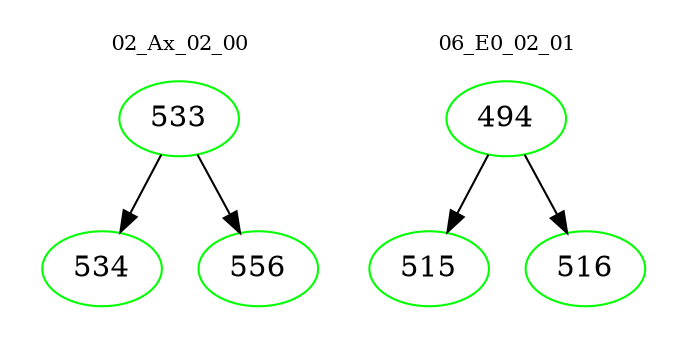 digraph{
subgraph cluster_0 {
color = white
label = "02_Ax_02_00";
fontsize=10;
T0_533 [label="533", color="green"]
T0_533 -> T0_534 [color="black"]
T0_534 [label="534", color="green"]
T0_533 -> T0_556 [color="black"]
T0_556 [label="556", color="green"]
}
subgraph cluster_1 {
color = white
label = "06_E0_02_01";
fontsize=10;
T1_494 [label="494", color="green"]
T1_494 -> T1_515 [color="black"]
T1_515 [label="515", color="green"]
T1_494 -> T1_516 [color="black"]
T1_516 [label="516", color="green"]
}
}
